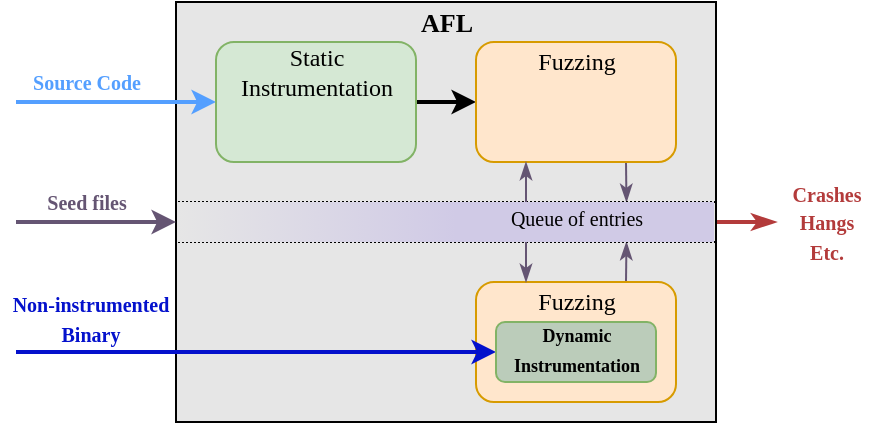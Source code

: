 <mxfile>
    <diagram id="zlZ_LEf6YYu2zMTMCz1H" name="Page-1">
        <mxGraphModel dx="1515" dy="434" grid="1" gridSize="10" guides="1" tooltips="1" connect="1" arrows="1" fold="1" page="1" pageScale="1" pageWidth="827" pageHeight="1169" math="0" shadow="0">
            <root>
                <mxCell id="0"/>
                <mxCell id="1" parent="0"/>
                <mxCell id="29" style="edgeStyle=orthogonalEdgeStyle;rounded=0;orthogonalLoop=1;jettySize=auto;html=1;exitX=1;exitY=0.5;exitDx=0;exitDy=0;fontFamily=Georgia;endArrow=classicThin;endFill=1;strokeWidth=2;strokeColor=#B33B3B;" edge="1" parent="1" source="30">
                    <mxGeometry relative="1" as="geometry">
                        <mxPoint x="330" y="140" as="targetPoint"/>
                    </mxGeometry>
                </mxCell>
                <mxCell id="2" value="" style="whiteSpace=wrap;html=1;fontFamily=Georgia;fillColor=#E6E6E6;" vertex="1" parent="1">
                    <mxGeometry x="30" y="30" width="270" height="210" as="geometry"/>
                </mxCell>
                <mxCell id="5" value="" style="endArrow=classic;html=1;entryX=0;entryY=0.5;entryDx=0;entryDy=0;strokeWidth=2;fontFamily=Georgia;strokeColor=#549FFF;" edge="1" parent="1" target="7">
                    <mxGeometry width="50" height="50" relative="1" as="geometry">
                        <mxPoint x="-50" y="80" as="sourcePoint"/>
                        <mxPoint x="90" y="80" as="targetPoint"/>
                    </mxGeometry>
                </mxCell>
                <mxCell id="11" style="edgeStyle=orthogonalEdgeStyle;rounded=0;orthogonalLoop=1;jettySize=auto;html=1;exitX=1;exitY=0.5;exitDx=0;exitDy=0;entryX=0;entryY=0.5;entryDx=0;entryDy=0;strokeWidth=2;fontFamily=Georgia;" edge="1" parent="1" source="7" target="8">
                    <mxGeometry relative="1" as="geometry"/>
                </mxCell>
                <mxCell id="7" value="" style="rounded=1;whiteSpace=wrap;html=1;fontFamily=Georgia;fillColor=#d5e8d4;strokeColor=#82b366;" vertex="1" parent="1">
                    <mxGeometry x="50" y="50" width="100" height="60" as="geometry"/>
                </mxCell>
                <mxCell id="26" style="edgeStyle=orthogonalEdgeStyle;rounded=0;orthogonalLoop=1;jettySize=auto;html=1;exitX=0.75;exitY=1;exitDx=0;exitDy=0;fontFamily=Georgia;endArrow=classicThin;endFill=1;strokeWidth=1;strokeColor=#655573;" edge="1" parent="1" source="8">
                    <mxGeometry relative="1" as="geometry">
                        <mxPoint x="255.238" y="130" as="targetPoint"/>
                    </mxGeometry>
                </mxCell>
                <mxCell id="8" value="" style="rounded=1;whiteSpace=wrap;html=1;fontFamily=Georgia;fillColor=#ffe6cc;strokeColor=#d79b00;" vertex="1" parent="1">
                    <mxGeometry x="180" y="50" width="100" height="60" as="geometry"/>
                </mxCell>
                <mxCell id="9" value="Static&lt;br&gt;Instrumentation" style="text;html=1;align=center;verticalAlign=middle;resizable=0;points=[];autosize=1;strokeColor=none;fontFamily=Georgia;" vertex="1" parent="1">
                    <mxGeometry x="55" y="50" width="90" height="30" as="geometry"/>
                </mxCell>
                <mxCell id="10" value="Fuzzing" style="text;html=1;align=center;verticalAlign=middle;resizable=0;points=[];autosize=1;strokeColor=none;fontFamily=Georgia;" vertex="1" parent="1">
                    <mxGeometry x="205" y="50" width="50" height="20" as="geometry"/>
                </mxCell>
                <mxCell id="12" value="&lt;font style=&quot;font-size: 10px&quot; color=&quot;#0411cc&quot;&gt;&lt;b&gt;Non-instrumented&lt;br&gt;Binary&lt;/b&gt;&lt;/font&gt;" style="text;html=1;align=center;verticalAlign=middle;resizable=0;points=[];autosize=1;strokeColor=none;fontFamily=Georgia;" vertex="1" parent="1">
                    <mxGeometry x="-58" y="168" width="90" height="40" as="geometry"/>
                </mxCell>
                <mxCell id="13" value="&lt;font style=&quot;font-size: 10px&quot; color=&quot;#549fff&quot;&gt;&lt;b&gt;Source Code&lt;/b&gt;&lt;/font&gt;" style="text;html=1;align=center;verticalAlign=middle;resizable=0;points=[];autosize=1;strokeColor=none;fontFamily=Georgia;" vertex="1" parent="1">
                    <mxGeometry x="-50" y="60" width="70" height="20" as="geometry"/>
                </mxCell>
                <mxCell id="25" style="edgeStyle=orthogonalEdgeStyle;rounded=0;orthogonalLoop=1;jettySize=auto;html=1;exitX=0.75;exitY=0;exitDx=0;exitDy=0;fontFamily=Georgia;endArrow=classicThin;endFill=1;strokeWidth=1;strokeColor=#655573;" edge="1" parent="1" source="16">
                    <mxGeometry relative="1" as="geometry">
                        <mxPoint x="255.238" y="150" as="targetPoint"/>
                    </mxGeometry>
                </mxCell>
                <mxCell id="16" value="" style="rounded=1;whiteSpace=wrap;html=1;fontFamily=Georgia;fillColor=#ffe6cc;strokeColor=#d79b00;" vertex="1" parent="1">
                    <mxGeometry x="180" y="170" width="100" height="60" as="geometry"/>
                </mxCell>
                <mxCell id="17" value="Fuzzing" style="text;html=1;align=center;verticalAlign=middle;resizable=0;points=[];autosize=1;strokeColor=none;fontFamily=Georgia;" vertex="1" parent="1">
                    <mxGeometry x="205" y="170" width="50" height="20" as="geometry"/>
                </mxCell>
                <mxCell id="20" value="" style="endArrow=classic;html=1;strokeWidth=2;fontFamily=Georgia;entryX=0;entryY=0.5;entryDx=0;entryDy=0;strokeColor=#0411CC;" edge="1" parent="1" target="18">
                    <mxGeometry width="50" height="50" relative="1" as="geometry">
                        <mxPoint x="-50" y="205" as="sourcePoint"/>
                        <mxPoint x="170" y="204" as="targetPoint"/>
                    </mxGeometry>
                </mxCell>
                <mxCell id="21" style="edgeStyle=orthogonalEdgeStyle;rounded=0;orthogonalLoop=1;jettySize=auto;html=1;exitX=0;exitY=0.5;exitDx=0;exitDy=0;entryX=1;entryY=0.5;entryDx=0;entryDy=0;fontFamily=Georgia;strokeWidth=1;endArrow=none;endFill=0;dashed=1;dashPattern=1 1;" edge="1" parent="1" source="2" target="2">
                    <mxGeometry relative="1" as="geometry">
                        <Array as="points">
                            <mxPoint x="250" y="130"/>
                            <mxPoint x="250" y="130"/>
                        </Array>
                    </mxGeometry>
                </mxCell>
                <mxCell id="22" style="edgeStyle=orthogonalEdgeStyle;rounded=0;orthogonalLoop=1;jettySize=auto;html=1;exitX=0;exitY=0.5;exitDx=0;exitDy=0;entryX=1;entryY=0.55;entryDx=0;entryDy=0;entryPerimeter=0;dashed=1;dashPattern=1 1;fontFamily=Georgia;endArrow=none;endFill=0;strokeWidth=1;" edge="1" parent="1" source="2" target="2">
                    <mxGeometry relative="1" as="geometry">
                        <Array as="points">
                            <mxPoint x="30" y="150"/>
                        </Array>
                    </mxGeometry>
                </mxCell>
                <mxCell id="27" value="" style="endArrow=classic;html=1;strokeWidth=2;fontFamily=Georgia;strokeColor=#655573;" edge="1" parent="1">
                    <mxGeometry width="50" height="50" relative="1" as="geometry">
                        <mxPoint x="-50" y="140" as="sourcePoint"/>
                        <mxPoint x="30" y="140" as="targetPoint"/>
                    </mxGeometry>
                </mxCell>
                <mxCell id="28" value="&lt;font style=&quot;font-size: 10px&quot; color=&quot;#655573&quot;&gt;&lt;b&gt;Seed files&lt;/b&gt;&lt;/font&gt;" style="text;html=1;align=center;verticalAlign=middle;resizable=0;points=[];autosize=1;strokeColor=none;fontFamily=Georgia;" vertex="1" parent="1">
                    <mxGeometry x="-45" y="120" width="60" height="20" as="geometry"/>
                </mxCell>
                <mxCell id="30" value="" style="rounded=0;whiteSpace=wrap;html=1;fontFamily=Georgia;strokeColor=none;fillColor=#D0CAE6;" vertex="1" parent="1">
                    <mxGeometry x="170" y="130" width="129" height="20" as="geometry"/>
                </mxCell>
                <mxCell id="31" value="&lt;font style=&quot;font-size: 10px&quot;&gt;Queue of entries&lt;/font&gt;" style="text;html=1;align=center;verticalAlign=middle;resizable=0;points=[];autosize=1;strokeColor=none;fontFamily=Georgia;" vertex="1" parent="1">
                    <mxGeometry x="190" y="128" width="80" height="20" as="geometry"/>
                </mxCell>
                <mxCell id="32" style="edgeStyle=orthogonalEdgeStyle;rounded=0;orthogonalLoop=1;jettySize=auto;html=1;fontFamily=Georgia;endArrow=classicThin;endFill=1;strokeWidth=1;entryX=0.25;entryY=1;entryDx=0;entryDy=0;strokeColor=#655573;" edge="1" parent="1" target="8">
                    <mxGeometry relative="1" as="geometry">
                        <mxPoint x="205" y="150" as="targetPoint"/>
                        <mxPoint x="205" y="130" as="sourcePoint"/>
                    </mxGeometry>
                </mxCell>
                <mxCell id="33" style="edgeStyle=orthogonalEdgeStyle;rounded=0;orthogonalLoop=1;jettySize=auto;html=1;fontFamily=Georgia;endArrow=classicThin;endFill=1;strokeWidth=1;entryX=0.25;entryY=0;entryDx=0;entryDy=0;strokeColor=#655573;" edge="1" parent="1" target="16">
                    <mxGeometry relative="1" as="geometry">
                        <mxPoint x="265.238" y="140.0" as="targetPoint"/>
                        <mxPoint x="205" y="150" as="sourcePoint"/>
                    </mxGeometry>
                </mxCell>
                <mxCell id="34" value="&lt;b&gt;&lt;font style=&quot;font-size: 13px&quot;&gt;AFL&lt;/font&gt;&lt;/b&gt;" style="text;html=1;align=center;verticalAlign=middle;resizable=0;points=[];autosize=1;strokeColor=none;fontFamily=Georgia;" vertex="1" parent="1">
                    <mxGeometry x="145" y="30" width="40" height="20" as="geometry"/>
                </mxCell>
                <mxCell id="18" value="" style="rounded=1;whiteSpace=wrap;html=1;fontFamily=Georgia;strokeColor=#82b366;fillColor=#BBCCBA;" vertex="1" parent="1">
                    <mxGeometry x="190" y="190" width="80" height="30" as="geometry"/>
                </mxCell>
                <mxCell id="19" value="&lt;font style=&quot;font-size: 9px ; line-height: 100%&quot;&gt;&lt;b&gt;Dynamic&lt;br&gt;Instrumentation&lt;/b&gt;&lt;/font&gt;" style="text;html=1;align=center;verticalAlign=middle;resizable=0;points=[];autosize=1;strokeColor=none;fontFamily=Georgia;" vertex="1" parent="1">
                    <mxGeometry x="190" y="188" width="80" height="30" as="geometry"/>
                </mxCell>
                <mxCell id="37" value="&lt;font style=&quot;font-size: 10px&quot; color=&quot;#b33b3b&quot;&gt;&lt;b&gt;Crashes&lt;br&gt;Hangs&lt;br&gt;Etc.&lt;/b&gt;&lt;/font&gt;" style="text;html=1;align=center;verticalAlign=middle;resizable=0;points=[];autosize=1;strokeColor=none;fontFamily=Georgia;" vertex="1" parent="1">
                    <mxGeometry x="330" y="115" width="50" height="50" as="geometry"/>
                </mxCell>
                <mxCell id="39" value="" style="rounded=0;whiteSpace=wrap;html=1;fontFamily=Georgia;strokeColor=none;fillColor=#D0CAE6;gradientDirection=west;gradientColor=#E6E6E6;" vertex="1" parent="1">
                    <mxGeometry x="31" y="130" width="139" height="20" as="geometry"/>
                </mxCell>
            </root>
        </mxGraphModel>
    </diagram>
</mxfile>